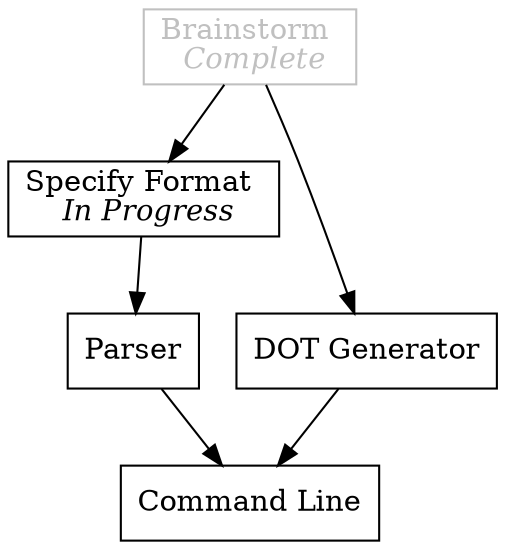 digraph {
  node [shape=record, splines="curve"];
  a[label=<<font color='gray'>Brainstorm <br/> <i>Complete</i></font>>, color="gray"];
  b[label=<Specify Format <br/> <i>In Progress</i>>];
  c[label=<DOT Generator>];
  d[label=<Parser>];
  e[label=<Command Line>];

  a -> { b c };
  b -> { d };
  d -> { e };
  c -> { e };
}

